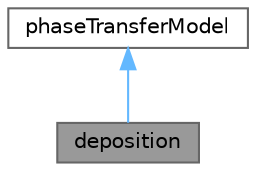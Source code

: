 digraph "deposition"
{
 // LATEX_PDF_SIZE
  bgcolor="transparent";
  edge [fontname=Helvetica,fontsize=10,labelfontname=Helvetica,labelfontsize=10];
  node [fontname=Helvetica,fontsize=10,shape=box,height=0.2,width=0.4];
  Node1 [id="Node000001",label="deposition",height=0.2,width=0.4,color="gray40", fillcolor="grey60", style="filled", fontcolor="black",tooltip="Phase transfer model representing change from a dispersed phase to a film as a result of deposition o..."];
  Node2 -> Node1 [id="edge1_Node000001_Node000002",dir="back",color="steelblue1",style="solid",tooltip=" "];
  Node2 [id="Node000002",label="phaseTransferModel",height=0.2,width=0.4,color="gray40", fillcolor="white", style="filled",URL="$classFoam_1_1phaseTransferModel.html",tooltip=" "];
}

